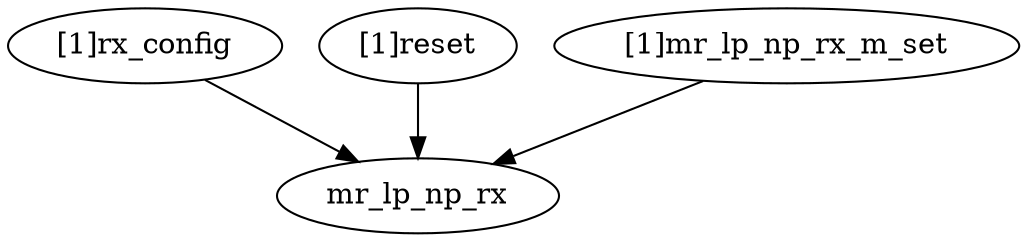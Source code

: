 strict digraph "" {
	"[1]rx_config"	 [complexity=2,
		importance=0.0252785077967,
		rank=0.0126392538984];
	mr_lp_np_rx	 [complexity=0,
		importance=0.0157418323951,
		rank=0.0];
	"[1]rx_config" -> mr_lp_np_rx;
	"[1]reset"	 [complexity=1,
		importance=0.0410203401918,
		rank=0.0410203401918];
	"[1]reset" -> mr_lp_np_rx;
	"[1]mr_lp_np_rx_m_set"	 [complexity=1,
		importance=0.0252785077967,
		rank=0.0252785077967];
	"[1]mr_lp_np_rx_m_set" -> mr_lp_np_rx;
}
